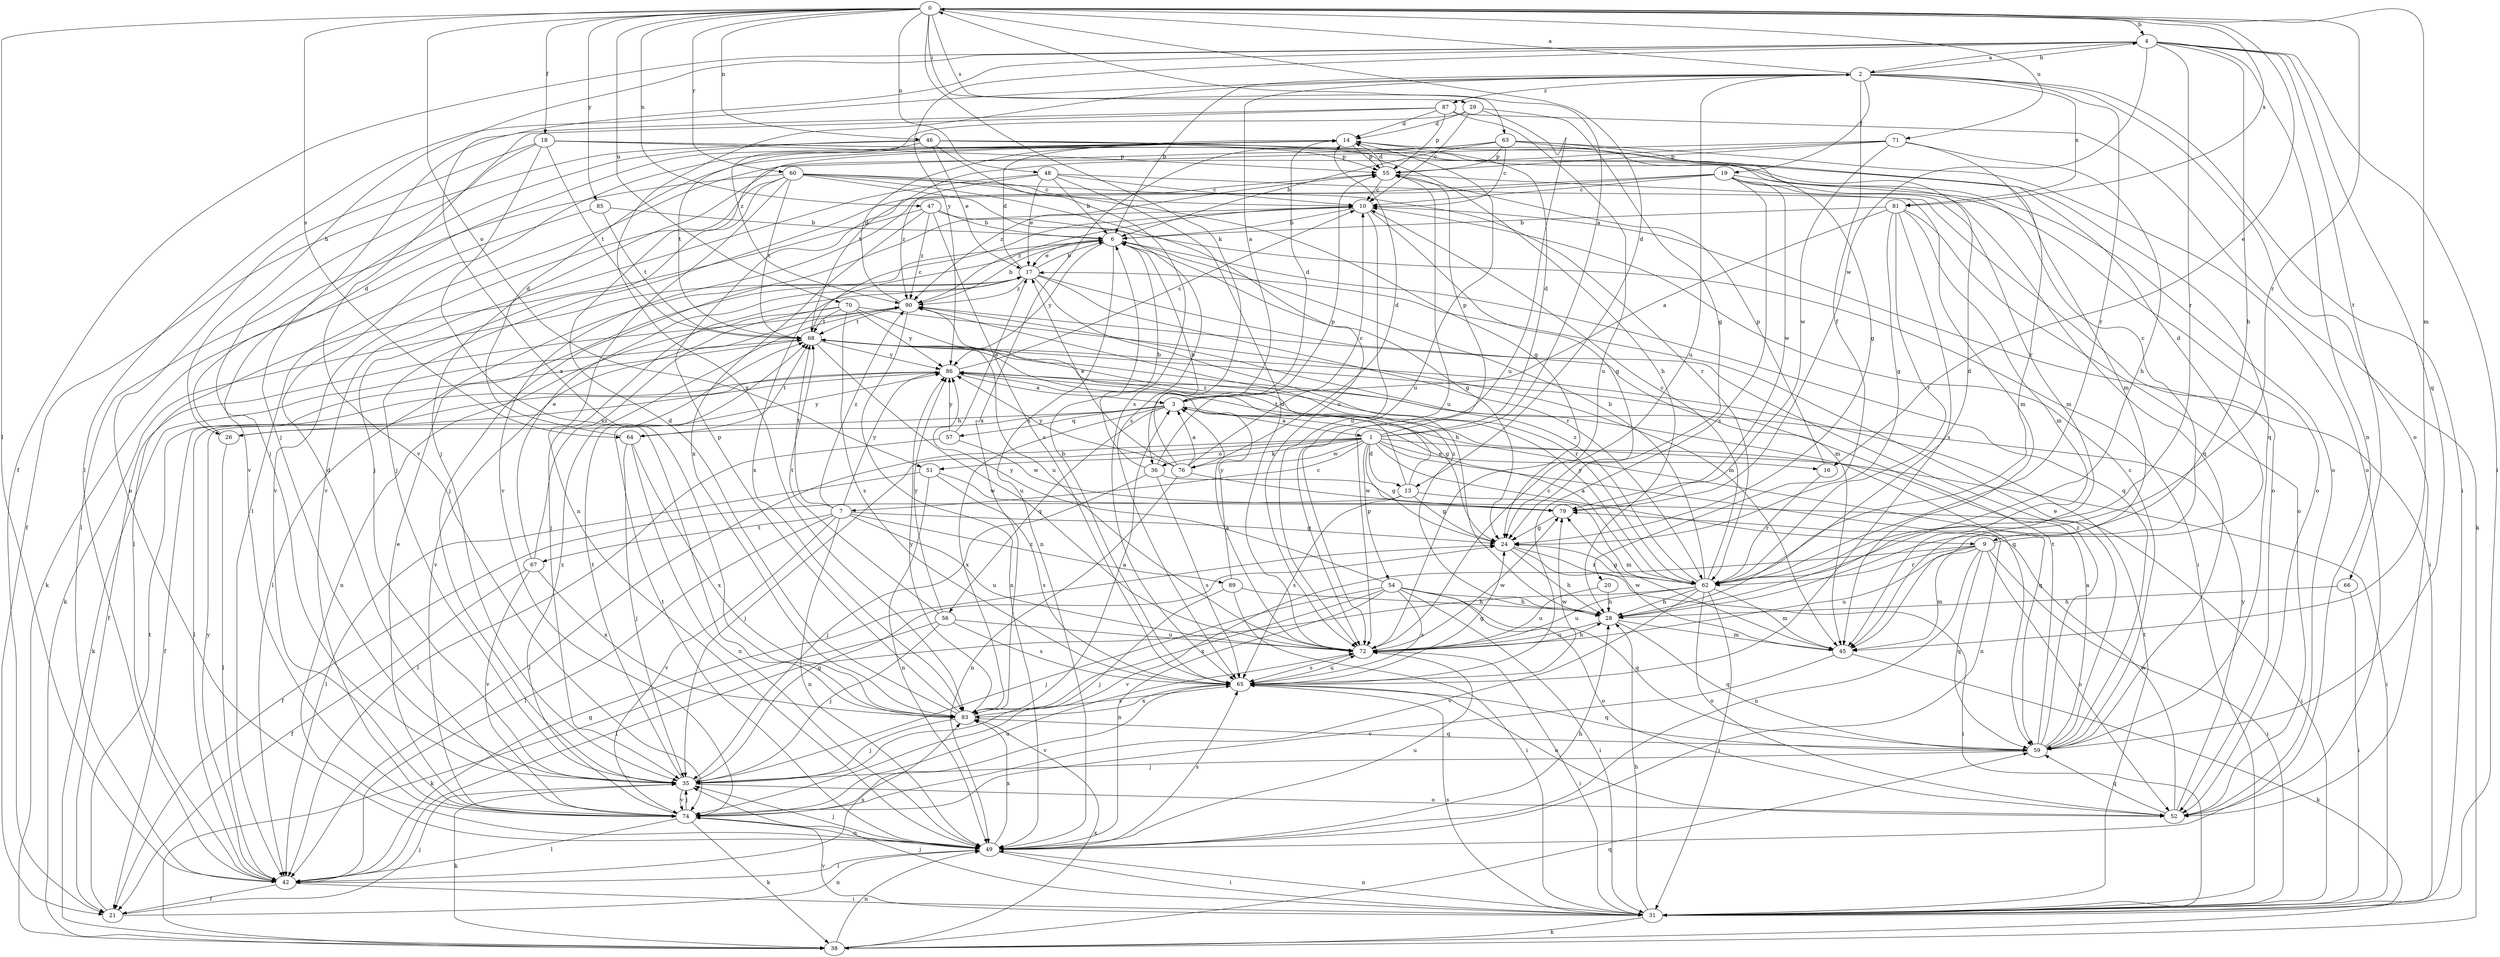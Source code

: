 strict digraph  {
0;
1;
2;
3;
4;
6;
7;
9;
10;
13;
14;
16;
17;
18;
19;
20;
21;
24;
26;
28;
29;
31;
35;
36;
38;
42;
45;
46;
47;
48;
49;
51;
52;
54;
55;
56;
57;
59;
60;
62;
63;
64;
65;
66;
67;
68;
70;
71;
72;
74;
76;
79;
81;
83;
85;
86;
87;
89;
90;
0 -> 4  [label=b];
0 -> 13  [label=d];
0 -> 16  [label=e];
0 -> 18  [label=f];
0 -> 29  [label=i];
0 -> 36  [label=k];
0 -> 42  [label=l];
0 -> 45  [label=m];
0 -> 46  [label=n];
0 -> 47  [label=n];
0 -> 48  [label=n];
0 -> 51  [label=o];
0 -> 60  [label=r];
0 -> 62  [label=r];
0 -> 63  [label=s];
0 -> 64  [label=s];
0 -> 70  [label=u];
0 -> 71  [label=u];
0 -> 81  [label=x];
0 -> 85  [label=y];
1 -> 0  [label=a];
1 -> 7  [label=c];
1 -> 9  [label=c];
1 -> 13  [label=d];
1 -> 14  [label=d];
1 -> 16  [label=e];
1 -> 24  [label=g];
1 -> 31  [label=i];
1 -> 35  [label=j];
1 -> 36  [label=k];
1 -> 42  [label=l];
1 -> 49  [label=n];
1 -> 51  [label=o];
1 -> 54  [label=p];
1 -> 55  [label=p];
1 -> 76  [label=w];
2 -> 0  [label=a];
2 -> 4  [label=b];
2 -> 6  [label=b];
2 -> 19  [label=f];
2 -> 20  [label=f];
2 -> 31  [label=i];
2 -> 42  [label=l];
2 -> 52  [label=o];
2 -> 62  [label=r];
2 -> 72  [label=u];
2 -> 81  [label=x];
2 -> 83  [label=x];
2 -> 87  [label=z];
3 -> 1  [label=a];
3 -> 2  [label=a];
3 -> 14  [label=d];
3 -> 26  [label=h];
3 -> 56  [label=q];
3 -> 57  [label=q];
3 -> 59  [label=q];
3 -> 64  [label=s];
3 -> 83  [label=x];
4 -> 2  [label=a];
4 -> 21  [label=f];
4 -> 26  [label=h];
4 -> 28  [label=h];
4 -> 31  [label=i];
4 -> 49  [label=n];
4 -> 59  [label=q];
4 -> 62  [label=r];
4 -> 66  [label=t];
4 -> 79  [label=w];
4 -> 83  [label=x];
4 -> 86  [label=y];
6 -> 17  [label=e];
6 -> 24  [label=g];
6 -> 38  [label=k];
6 -> 49  [label=n];
6 -> 59  [label=q];
6 -> 83  [label=x];
6 -> 86  [label=y];
7 -> 24  [label=g];
7 -> 42  [label=l];
7 -> 49  [label=n];
7 -> 67  [label=t];
7 -> 68  [label=t];
7 -> 72  [label=u];
7 -> 74  [label=v];
7 -> 86  [label=y];
7 -> 89  [label=z];
7 -> 90  [label=z];
9 -> 14  [label=d];
9 -> 31  [label=i];
9 -> 45  [label=m];
9 -> 49  [label=n];
9 -> 52  [label=o];
9 -> 59  [label=q];
9 -> 62  [label=r];
9 -> 72  [label=u];
9 -> 74  [label=v];
10 -> 6  [label=b];
10 -> 24  [label=g];
10 -> 31  [label=i];
10 -> 35  [label=j];
10 -> 72  [label=u];
10 -> 90  [label=z];
13 -> 21  [label=f];
13 -> 24  [label=g];
13 -> 45  [label=m];
13 -> 65  [label=s];
13 -> 68  [label=t];
13 -> 90  [label=z];
14 -> 55  [label=p];
14 -> 72  [label=u];
16 -> 55  [label=p];
16 -> 62  [label=r];
17 -> 6  [label=b];
17 -> 14  [label=d];
17 -> 28  [label=h];
17 -> 35  [label=j];
17 -> 42  [label=l];
17 -> 45  [label=m];
17 -> 62  [label=r];
17 -> 90  [label=z];
18 -> 9  [label=c];
18 -> 35  [label=j];
18 -> 49  [label=n];
18 -> 52  [label=o];
18 -> 55  [label=p];
18 -> 68  [label=t];
18 -> 83  [label=x];
19 -> 10  [label=c];
19 -> 35  [label=j];
19 -> 45  [label=m];
19 -> 52  [label=o];
19 -> 59  [label=q];
19 -> 65  [label=s];
19 -> 74  [label=v];
19 -> 79  [label=w];
20 -> 28  [label=h];
20 -> 72  [label=u];
21 -> 35  [label=j];
21 -> 49  [label=n];
21 -> 68  [label=t];
24 -> 28  [label=h];
24 -> 31  [label=i];
24 -> 62  [label=r];
26 -> 14  [label=d];
26 -> 42  [label=l];
26 -> 86  [label=y];
28 -> 14  [label=d];
28 -> 45  [label=m];
28 -> 59  [label=q];
28 -> 72  [label=u];
28 -> 90  [label=z];
29 -> 10  [label=c];
29 -> 14  [label=d];
29 -> 24  [label=g];
29 -> 72  [label=u];
29 -> 90  [label=z];
31 -> 28  [label=h];
31 -> 35  [label=j];
31 -> 38  [label=k];
31 -> 49  [label=n];
31 -> 65  [label=s];
31 -> 68  [label=t];
31 -> 74  [label=v];
35 -> 24  [label=g];
35 -> 38  [label=k];
35 -> 52  [label=o];
35 -> 68  [label=t];
35 -> 74  [label=v];
36 -> 6  [label=b];
36 -> 31  [label=i];
36 -> 35  [label=j];
36 -> 55  [label=p];
36 -> 65  [label=s];
38 -> 49  [label=n];
38 -> 59  [label=q];
38 -> 83  [label=x];
42 -> 21  [label=f];
42 -> 24  [label=g];
42 -> 31  [label=i];
42 -> 83  [label=x];
42 -> 86  [label=y];
45 -> 38  [label=k];
45 -> 74  [label=v];
45 -> 79  [label=w];
46 -> 17  [label=e];
46 -> 21  [label=f];
46 -> 28  [label=h];
46 -> 55  [label=p];
46 -> 59  [label=q];
46 -> 65  [label=s];
46 -> 68  [label=t];
46 -> 74  [label=v];
47 -> 6  [label=b];
47 -> 31  [label=i];
47 -> 42  [label=l];
47 -> 65  [label=s];
47 -> 83  [label=x];
47 -> 90  [label=z];
48 -> 6  [label=b];
48 -> 10  [label=c];
48 -> 17  [label=e];
48 -> 45  [label=m];
48 -> 72  [label=u];
48 -> 74  [label=v];
48 -> 90  [label=z];
49 -> 28  [label=h];
49 -> 31  [label=i];
49 -> 35  [label=j];
49 -> 42  [label=l];
49 -> 65  [label=s];
49 -> 68  [label=t];
49 -> 72  [label=u];
49 -> 83  [label=x];
51 -> 42  [label=l];
51 -> 49  [label=n];
51 -> 65  [label=s];
51 -> 79  [label=w];
52 -> 59  [label=q];
52 -> 79  [label=w];
52 -> 86  [label=y];
54 -> 28  [label=h];
54 -> 31  [label=i];
54 -> 35  [label=j];
54 -> 49  [label=n];
54 -> 52  [label=o];
54 -> 59  [label=q];
54 -> 65  [label=s];
54 -> 83  [label=x];
54 -> 86  [label=y];
55 -> 10  [label=c];
55 -> 14  [label=d];
55 -> 52  [label=o];
55 -> 72  [label=u];
55 -> 90  [label=z];
56 -> 35  [label=j];
56 -> 38  [label=k];
56 -> 65  [label=s];
56 -> 68  [label=t];
56 -> 72  [label=u];
56 -> 86  [label=y];
57 -> 17  [label=e];
57 -> 42  [label=l];
57 -> 79  [label=w];
57 -> 86  [label=y];
59 -> 3  [label=a];
59 -> 10  [label=c];
59 -> 17  [label=e];
59 -> 35  [label=j];
59 -> 68  [label=t];
59 -> 90  [label=z];
60 -> 10  [label=c];
60 -> 24  [label=g];
60 -> 35  [label=j];
60 -> 42  [label=l];
60 -> 49  [label=n];
60 -> 62  [label=r];
60 -> 65  [label=s];
60 -> 68  [label=t];
60 -> 72  [label=u];
60 -> 74  [label=v];
62 -> 3  [label=a];
62 -> 6  [label=b];
62 -> 10  [label=c];
62 -> 24  [label=g];
62 -> 28  [label=h];
62 -> 31  [label=i];
62 -> 42  [label=l];
62 -> 45  [label=m];
62 -> 52  [label=o];
62 -> 72  [label=u];
62 -> 74  [label=v];
62 -> 86  [label=y];
62 -> 90  [label=z];
63 -> 6  [label=b];
63 -> 10  [label=c];
63 -> 24  [label=g];
63 -> 35  [label=j];
63 -> 45  [label=m];
63 -> 52  [label=o];
63 -> 55  [label=p];
63 -> 83  [label=x];
64 -> 14  [label=d];
64 -> 35  [label=j];
64 -> 49  [label=n];
64 -> 68  [label=t];
64 -> 83  [label=x];
65 -> 6  [label=b];
65 -> 24  [label=g];
65 -> 52  [label=o];
65 -> 59  [label=q];
65 -> 72  [label=u];
65 -> 74  [label=v];
65 -> 79  [label=w];
65 -> 83  [label=x];
66 -> 28  [label=h];
66 -> 31  [label=i];
67 -> 17  [label=e];
67 -> 21  [label=f];
67 -> 74  [label=v];
67 -> 83  [label=x];
67 -> 90  [label=z];
68 -> 10  [label=c];
68 -> 38  [label=k];
68 -> 59  [label=q];
68 -> 62  [label=r];
68 -> 72  [label=u];
68 -> 86  [label=y];
70 -> 45  [label=m];
70 -> 49  [label=n];
70 -> 65  [label=s];
70 -> 68  [label=t];
70 -> 72  [label=u];
70 -> 74  [label=v];
70 -> 86  [label=y];
71 -> 28  [label=h];
71 -> 42  [label=l];
71 -> 55  [label=p];
71 -> 62  [label=r];
71 -> 68  [label=t];
71 -> 79  [label=w];
72 -> 3  [label=a];
72 -> 28  [label=h];
72 -> 31  [label=i];
72 -> 65  [label=s];
72 -> 79  [label=w];
74 -> 14  [label=d];
74 -> 17  [label=e];
74 -> 35  [label=j];
74 -> 38  [label=k];
74 -> 42  [label=l];
74 -> 49  [label=n];
74 -> 72  [label=u];
74 -> 90  [label=z];
76 -> 3  [label=a];
76 -> 6  [label=b];
76 -> 10  [label=c];
76 -> 14  [label=d];
76 -> 17  [label=e];
76 -> 49  [label=n];
76 -> 79  [label=w];
76 -> 86  [label=y];
79 -> 24  [label=g];
81 -> 3  [label=a];
81 -> 6  [label=b];
81 -> 24  [label=g];
81 -> 45  [label=m];
81 -> 52  [label=o];
81 -> 62  [label=r];
81 -> 65  [label=s];
83 -> 3  [label=a];
83 -> 14  [label=d];
83 -> 35  [label=j];
83 -> 55  [label=p];
83 -> 59  [label=q];
83 -> 65  [label=s];
83 -> 86  [label=y];
85 -> 6  [label=b];
85 -> 38  [label=k];
85 -> 68  [label=t];
86 -> 3  [label=a];
86 -> 10  [label=c];
86 -> 21  [label=f];
86 -> 24  [label=g];
86 -> 42  [label=l];
87 -> 14  [label=d];
87 -> 35  [label=j];
87 -> 38  [label=k];
87 -> 55  [label=p];
87 -> 72  [label=u];
87 -> 74  [label=v];
89 -> 28  [label=h];
89 -> 31  [label=i];
89 -> 35  [label=j];
89 -> 86  [label=y];
90 -> 6  [label=b];
90 -> 14  [label=d];
90 -> 21  [label=f];
90 -> 49  [label=n];
90 -> 68  [label=t];
}
